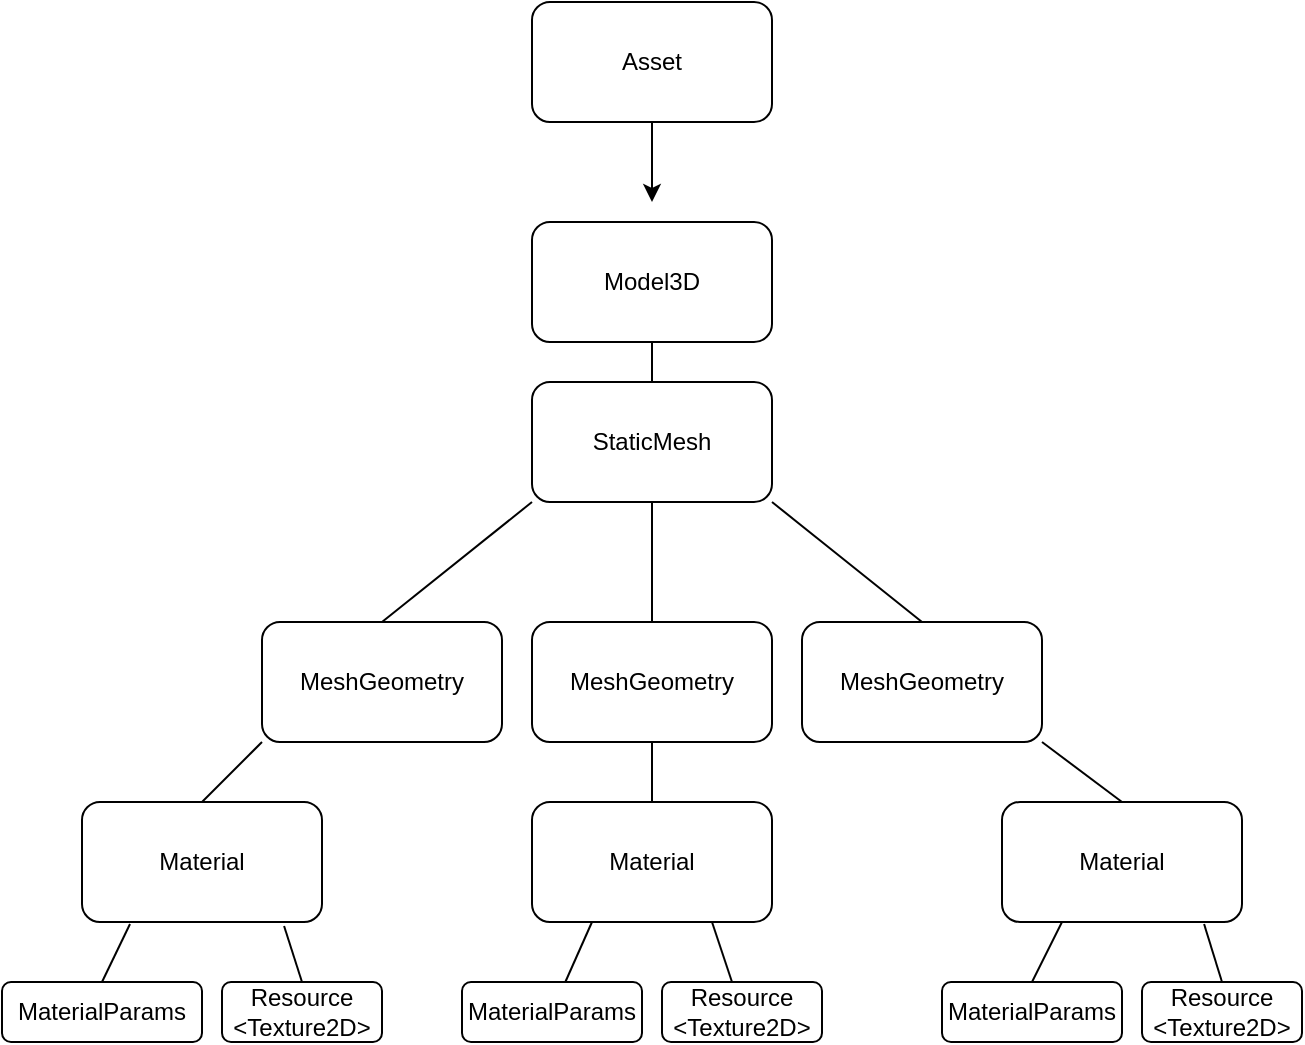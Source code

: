 <mxfile version="14.5.3" type="device"><diagram id="azJcoUCnB9HXx39Dpcy2" name="Page-1"><mxGraphModel dx="1934" dy="1051" grid="1" gridSize="10" guides="1" tooltips="1" connect="1" arrows="1" fold="1" page="1" pageScale="1" pageWidth="850" pageHeight="1100" math="0" shadow="0"><root><mxCell id="0"/><mxCell id="1" parent="0"/><mxCell id="mdChJve0H0q1u0lU21Hs-1" value="&lt;div&gt;Model3D&lt;/div&gt;" style="rounded=1;whiteSpace=wrap;html=1;" vertex="1" parent="1"><mxGeometry x="365" y="120" width="120" height="60" as="geometry"/></mxCell><mxCell id="mdChJve0H0q1u0lU21Hs-2" value="&lt;div&gt;Asset&lt;/div&gt;" style="rounded=1;whiteSpace=wrap;html=1;" vertex="1" parent="1"><mxGeometry x="365" y="10" width="120" height="60" as="geometry"/></mxCell><mxCell id="mdChJve0H0q1u0lU21Hs-3" value="" style="endArrow=classic;html=1;exitX=0.5;exitY=1;exitDx=0;exitDy=0;" edge="1" parent="1" source="mdChJve0H0q1u0lU21Hs-2"><mxGeometry width="50" height="50" relative="1" as="geometry"><mxPoint x="400" y="560" as="sourcePoint"/><mxPoint x="425" y="110" as="targetPoint"/></mxGeometry></mxCell><mxCell id="mdChJve0H0q1u0lU21Hs-4" value="&lt;div&gt;StaticMesh&lt;/div&gt;" style="rounded=1;whiteSpace=wrap;html=1;" vertex="1" parent="1"><mxGeometry x="365" y="200" width="120" height="60" as="geometry"/></mxCell><mxCell id="mdChJve0H0q1u0lU21Hs-5" value="" style="endArrow=none;html=1;exitX=0.5;exitY=1;exitDx=0;exitDy=0;entryX=0.5;entryY=0;entryDx=0;entryDy=0;" edge="1" parent="1" source="mdChJve0H0q1u0lU21Hs-1" target="mdChJve0H0q1u0lU21Hs-4"><mxGeometry width="50" height="50" relative="1" as="geometry"><mxPoint x="400" y="560" as="sourcePoint"/><mxPoint x="450" y="510" as="targetPoint"/></mxGeometry></mxCell><mxCell id="mdChJve0H0q1u0lU21Hs-6" value="MeshGeometry" style="rounded=1;whiteSpace=wrap;html=1;" vertex="1" parent="1"><mxGeometry x="230" y="320" width="120" height="60" as="geometry"/></mxCell><mxCell id="mdChJve0H0q1u0lU21Hs-7" value="MeshGeometry" style="rounded=1;whiteSpace=wrap;html=1;" vertex="1" parent="1"><mxGeometry x="365" y="320" width="120" height="60" as="geometry"/></mxCell><mxCell id="mdChJve0H0q1u0lU21Hs-8" value="&lt;div&gt;MeshGeometry&lt;/div&gt;" style="rounded=1;whiteSpace=wrap;html=1;" vertex="1" parent="1"><mxGeometry x="500" y="320" width="120" height="60" as="geometry"/></mxCell><mxCell id="mdChJve0H0q1u0lU21Hs-9" value="" style="endArrow=none;html=1;entryX=0.5;entryY=1;entryDx=0;entryDy=0;exitX=0.5;exitY=0;exitDx=0;exitDy=0;" edge="1" parent="1" source="mdChJve0H0q1u0lU21Hs-7" target="mdChJve0H0q1u0lU21Hs-4"><mxGeometry width="50" height="50" relative="1" as="geometry"><mxPoint x="400" y="560" as="sourcePoint"/><mxPoint x="450" y="510" as="targetPoint"/></mxGeometry></mxCell><mxCell id="mdChJve0H0q1u0lU21Hs-10" value="" style="endArrow=none;html=1;entryX=0;entryY=1;entryDx=0;entryDy=0;exitX=0.5;exitY=0;exitDx=0;exitDy=0;" edge="1" parent="1" source="mdChJve0H0q1u0lU21Hs-6" target="mdChJve0H0q1u0lU21Hs-4"><mxGeometry width="50" height="50" relative="1" as="geometry"><mxPoint x="400" y="560" as="sourcePoint"/><mxPoint x="450" y="510" as="targetPoint"/></mxGeometry></mxCell><mxCell id="mdChJve0H0q1u0lU21Hs-11" value="" style="endArrow=none;html=1;entryX=1;entryY=1;entryDx=0;entryDy=0;exitX=0.5;exitY=0;exitDx=0;exitDy=0;" edge="1" parent="1" source="mdChJve0H0q1u0lU21Hs-8" target="mdChJve0H0q1u0lU21Hs-4"><mxGeometry width="50" height="50" relative="1" as="geometry"><mxPoint x="400" y="560" as="sourcePoint"/><mxPoint x="450" y="510" as="targetPoint"/></mxGeometry></mxCell><mxCell id="mdChJve0H0q1u0lU21Hs-12" value="&lt;div&gt;Material&lt;/div&gt;" style="rounded=1;whiteSpace=wrap;html=1;" vertex="1" parent="1"><mxGeometry x="140" y="410" width="120" height="60" as="geometry"/></mxCell><mxCell id="mdChJve0H0q1u0lU21Hs-13" value="&lt;div&gt;Material&lt;/div&gt;" style="rounded=1;whiteSpace=wrap;html=1;" vertex="1" parent="1"><mxGeometry x="365" y="410" width="120" height="60" as="geometry"/></mxCell><mxCell id="mdChJve0H0q1u0lU21Hs-14" value="&lt;div&gt;Material&lt;/div&gt;" style="rounded=1;whiteSpace=wrap;html=1;" vertex="1" parent="1"><mxGeometry x="600" y="410" width="120" height="60" as="geometry"/></mxCell><mxCell id="mdChJve0H0q1u0lU21Hs-15" value="" style="endArrow=none;html=1;entryX=0;entryY=1;entryDx=0;entryDy=0;exitX=0.5;exitY=0;exitDx=0;exitDy=0;" edge="1" parent="1" source="mdChJve0H0q1u0lU21Hs-12" target="mdChJve0H0q1u0lU21Hs-6"><mxGeometry width="50" height="50" relative="1" as="geometry"><mxPoint x="400" y="560" as="sourcePoint"/><mxPoint x="450" y="510" as="targetPoint"/></mxGeometry></mxCell><mxCell id="mdChJve0H0q1u0lU21Hs-16" value="" style="endArrow=none;html=1;entryX=0.5;entryY=1;entryDx=0;entryDy=0;exitX=0.5;exitY=0;exitDx=0;exitDy=0;" edge="1" parent="1" source="mdChJve0H0q1u0lU21Hs-13" target="mdChJve0H0q1u0lU21Hs-7"><mxGeometry width="50" height="50" relative="1" as="geometry"><mxPoint x="400" y="560" as="sourcePoint"/><mxPoint x="450" y="510" as="targetPoint"/></mxGeometry></mxCell><mxCell id="mdChJve0H0q1u0lU21Hs-17" value="" style="endArrow=none;html=1;entryX=1;entryY=1;entryDx=0;entryDy=0;exitX=0.5;exitY=0;exitDx=0;exitDy=0;" edge="1" parent="1" source="mdChJve0H0q1u0lU21Hs-14" target="mdChJve0H0q1u0lU21Hs-8"><mxGeometry width="50" height="50" relative="1" as="geometry"><mxPoint x="400" y="560" as="sourcePoint"/><mxPoint x="450" y="510" as="targetPoint"/></mxGeometry></mxCell><mxCell id="mdChJve0H0q1u0lU21Hs-18" value="MaterialParams" style="rounded=1;whiteSpace=wrap;html=1;" vertex="1" parent="1"><mxGeometry x="100" y="500" width="100" height="30" as="geometry"/></mxCell><mxCell id="mdChJve0H0q1u0lU21Hs-19" value="Resource&lt;br&gt;&lt;div&gt;&amp;lt;Texture2D&amp;gt;&lt;/div&gt;" style="rounded=1;whiteSpace=wrap;html=1;" vertex="1" parent="1"><mxGeometry x="210" y="500" width="80" height="30" as="geometry"/></mxCell><mxCell id="mdChJve0H0q1u0lU21Hs-22" value="&lt;div&gt;MaterialParams&lt;/div&gt;" style="rounded=1;whiteSpace=wrap;html=1;" vertex="1" parent="1"><mxGeometry x="330" y="500" width="90" height="30" as="geometry"/></mxCell><mxCell id="mdChJve0H0q1u0lU21Hs-23" value="Resource&lt;br&gt;&lt;div&gt;&amp;lt;Texture2D&amp;gt;&lt;/div&gt;" style="rounded=1;whiteSpace=wrap;html=1;" vertex="1" parent="1"><mxGeometry x="430" y="500" width="80" height="30" as="geometry"/></mxCell><mxCell id="mdChJve0H0q1u0lU21Hs-25" value="MaterialParams" style="rounded=1;whiteSpace=wrap;html=1;" vertex="1" parent="1"><mxGeometry x="570" y="500" width="90" height="30" as="geometry"/></mxCell><mxCell id="mdChJve0H0q1u0lU21Hs-26" value="Resource&lt;br&gt;&lt;div&gt;&amp;lt;Texture2D&amp;gt;&lt;/div&gt;" style="rounded=1;whiteSpace=wrap;html=1;" vertex="1" parent="1"><mxGeometry x="670" y="500" width="80" height="30" as="geometry"/></mxCell><mxCell id="mdChJve0H0q1u0lU21Hs-29" value="" style="endArrow=none;html=1;entryX=0.2;entryY=1.017;entryDx=0;entryDy=0;exitX=0.5;exitY=0;exitDx=0;exitDy=0;entryPerimeter=0;" edge="1" parent="1" source="mdChJve0H0q1u0lU21Hs-18" target="mdChJve0H0q1u0lU21Hs-12"><mxGeometry width="50" height="50" relative="1" as="geometry"><mxPoint x="90" y="500" as="sourcePoint"/><mxPoint x="140" y="450" as="targetPoint"/></mxGeometry></mxCell><mxCell id="mdChJve0H0q1u0lU21Hs-30" value="" style="endArrow=none;html=1;entryX=0.842;entryY=1.033;entryDx=0;entryDy=0;exitX=0.5;exitY=0;exitDx=0;exitDy=0;entryPerimeter=0;" edge="1" parent="1" source="mdChJve0H0q1u0lU21Hs-19" target="mdChJve0H0q1u0lU21Hs-12"><mxGeometry width="50" height="50" relative="1" as="geometry"><mxPoint x="140" y="500" as="sourcePoint"/><mxPoint x="190" y="470" as="targetPoint"/></mxGeometry></mxCell><mxCell id="mdChJve0H0q1u0lU21Hs-32" value="" style="endArrow=none;html=1;entryX=0.25;entryY=1;entryDx=0;entryDy=0;" edge="1" parent="1" source="mdChJve0H0q1u0lU21Hs-22" target="mdChJve0H0q1u0lU21Hs-13"><mxGeometry width="50" height="50" relative="1" as="geometry"><mxPoint x="400" y="560" as="sourcePoint"/><mxPoint x="450" y="510" as="targetPoint"/></mxGeometry></mxCell><mxCell id="mdChJve0H0q1u0lU21Hs-33" value="" style="endArrow=none;html=1;entryX=0.75;entryY=1;entryDx=0;entryDy=0;" edge="1" parent="1" source="mdChJve0H0q1u0lU21Hs-23" target="mdChJve0H0q1u0lU21Hs-13"><mxGeometry width="50" height="50" relative="1" as="geometry"><mxPoint x="400" y="560" as="sourcePoint"/><mxPoint x="450" y="510" as="targetPoint"/></mxGeometry></mxCell><mxCell id="mdChJve0H0q1u0lU21Hs-34" value="" style="endArrow=none;html=1;entryX=0.25;entryY=1;entryDx=0;entryDy=0;exitX=0.5;exitY=0;exitDx=0;exitDy=0;" edge="1" parent="1" source="mdChJve0H0q1u0lU21Hs-25" target="mdChJve0H0q1u0lU21Hs-14"><mxGeometry width="50" height="50" relative="1" as="geometry"><mxPoint x="400" y="560" as="sourcePoint"/><mxPoint x="450" y="510" as="targetPoint"/></mxGeometry></mxCell><mxCell id="mdChJve0H0q1u0lU21Hs-35" value="" style="endArrow=none;html=1;entryX=0.842;entryY=1.017;entryDx=0;entryDy=0;entryPerimeter=0;exitX=0.5;exitY=0;exitDx=0;exitDy=0;" edge="1" parent="1" source="mdChJve0H0q1u0lU21Hs-26" target="mdChJve0H0q1u0lU21Hs-14"><mxGeometry width="50" height="50" relative="1" as="geometry"><mxPoint x="400" y="560" as="sourcePoint"/><mxPoint x="450" y="510" as="targetPoint"/></mxGeometry></mxCell></root></mxGraphModel></diagram></mxfile>